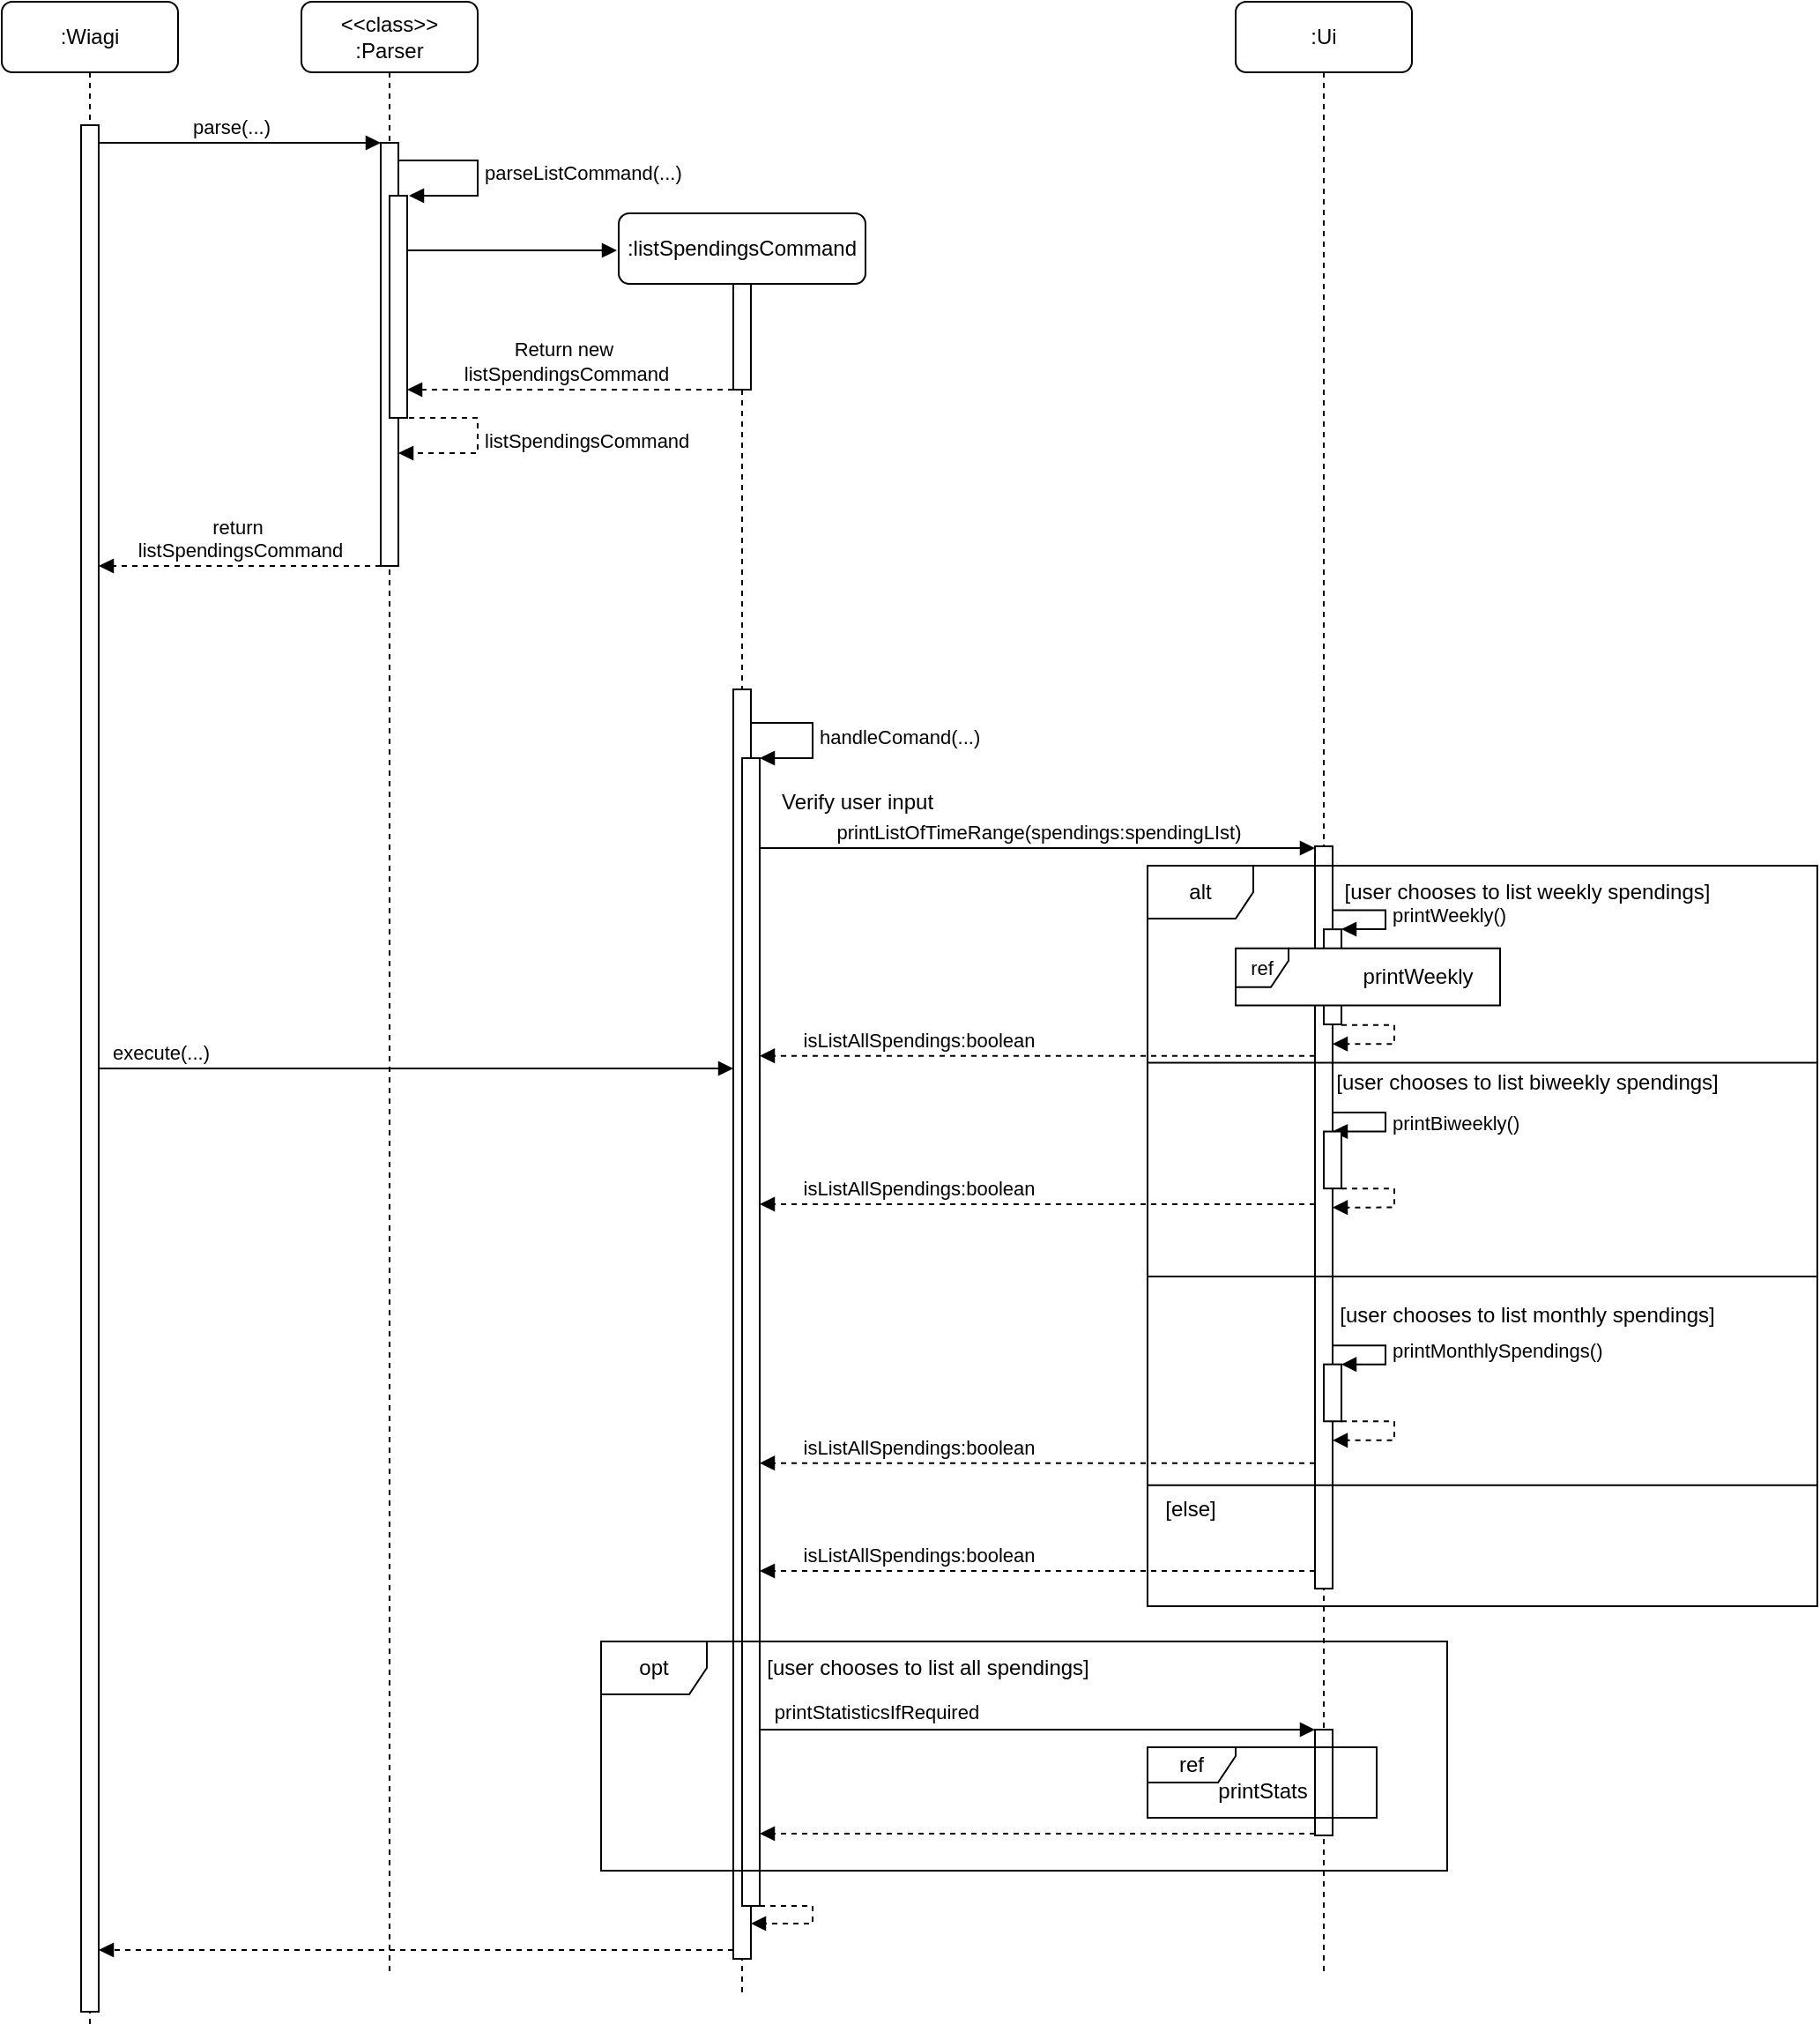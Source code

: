 <mxfile version="24.7.17">
  <diagram name="Page-1" id="2YBvvXClWsGukQMizWep">
    <mxGraphModel dx="794" dy="607" grid="1" gridSize="10" guides="1" tooltips="1" connect="1" arrows="1" fold="1" page="1" pageScale="1" pageWidth="1100" pageHeight="1200" math="0" shadow="0">
      <root>
        <mxCell id="0" />
        <mxCell id="1" parent="0" />
        <mxCell id="aM9ryv3xv72pqoxQDRHE-1" value=":Wiagi" style="shape=umlLifeline;perimeter=lifelinePerimeter;whiteSpace=wrap;html=1;container=0;dropTarget=0;collapsible=0;recursiveResize=0;outlineConnect=0;portConstraint=eastwest;newEdgeStyle={&quot;edgeStyle&quot;:&quot;elbowEdgeStyle&quot;,&quot;elbow&quot;:&quot;vertical&quot;,&quot;curved&quot;:0,&quot;rounded&quot;:0};rounded=1;" parent="1" vertex="1">
          <mxGeometry x="40" y="40" width="100" height="1150" as="geometry" />
        </mxCell>
        <mxCell id="aM9ryv3xv72pqoxQDRHE-2" value="" style="html=1;points=[];perimeter=orthogonalPerimeter;outlineConnect=0;targetShapes=umlLifeline;portConstraint=eastwest;newEdgeStyle={&quot;edgeStyle&quot;:&quot;elbowEdgeStyle&quot;,&quot;elbow&quot;:&quot;vertical&quot;,&quot;curved&quot;:0,&quot;rounded&quot;:0};" parent="aM9ryv3xv72pqoxQDRHE-1" vertex="1">
          <mxGeometry x="45" y="70" width="10" height="1070" as="geometry" />
        </mxCell>
        <mxCell id="aM9ryv3xv72pqoxQDRHE-7" value="parse(...)" style="html=1;verticalAlign=bottom;endArrow=block;edgeStyle=elbowEdgeStyle;elbow=vertical;curved=0;rounded=0;" parent="1" target="1ialCVmugB1Czv88WBpj-15" edge="1">
          <mxGeometry x="0.346" relative="1" as="geometry">
            <mxPoint x="195" y="120" as="sourcePoint" />
            <Array as="points">
              <mxPoint x="95" y="120" />
            </Array>
            <mxPoint x="425" y="120" as="targetPoint" />
            <mxPoint as="offset" />
          </mxGeometry>
        </mxCell>
        <mxCell id="aM9ryv3xv72pqoxQDRHE-8" value="return&amp;nbsp;&lt;div&gt;listSpendingsCommand&lt;/div&gt;" style="html=1;verticalAlign=bottom;endArrow=block;dashed=1;edgeStyle=elbowEdgeStyle;elbow=vertical;curved=0;rounded=0;endFill=1;" parent="1" edge="1">
          <mxGeometry relative="1" as="geometry">
            <mxPoint x="95" y="360" as="targetPoint" />
            <Array as="points">
              <mxPoint x="195" y="360" />
            </Array>
            <mxPoint x="255" y="360" as="sourcePoint" />
          </mxGeometry>
        </mxCell>
        <mxCell id="1ialCVmugB1Czv88WBpj-14" value="&amp;lt;&amp;lt;class&amp;gt;&amp;gt;&lt;br&gt;:Parser" style="shape=umlLifeline;rounded=1;perimeter=lifelinePerimeter;whiteSpace=wrap;html=1;container=0;dropTarget=0;collapsible=0;recursiveResize=0;outlineConnect=0;portConstraint=eastwest;newEdgeStyle={&quot;edgeStyle&quot;:&quot;elbowEdgeStyle&quot;,&quot;elbow&quot;:&quot;vertical&quot;,&quot;curved&quot;:0,&quot;rounded&quot;:0};" parent="1" vertex="1">
          <mxGeometry x="210" y="40" width="100" height="1120" as="geometry" />
        </mxCell>
        <mxCell id="1ialCVmugB1Czv88WBpj-15" value="" style="html=1;points=[];perimeter=orthogonalPerimeter;outlineConnect=0;targetShapes=umlLifeline;portConstraint=eastwest;newEdgeStyle={&quot;edgeStyle&quot;:&quot;elbowEdgeStyle&quot;,&quot;elbow&quot;:&quot;vertical&quot;,&quot;curved&quot;:0,&quot;rounded&quot;:0};" parent="1ialCVmugB1Czv88WBpj-14" vertex="1">
          <mxGeometry x="45" y="80" width="10" height="240" as="geometry" />
        </mxCell>
        <mxCell id="VLh5bKRLz8x9KIW3gmQL-4" value="" style="html=1;verticalAlign=bottom;endArrow=block;edgeStyle=elbowEdgeStyle;elbow=vertical;curved=0;rounded=0;" parent="1" edge="1">
          <mxGeometry x="0.346" relative="1" as="geometry">
            <mxPoint x="195" y="220" as="sourcePoint" />
            <Array as="points" />
            <mxPoint x="195" y="220" as="targetPoint" />
            <mxPoint as="offset" />
          </mxGeometry>
        </mxCell>
        <mxCell id="ckLyhrDvlLfpHV3zjBn--1" value="" style="html=1;points=[[0,0,0,0,5],[0,1,0,0,-5],[1,0,0,0,5],[1,1,0,0,-5]];perimeter=orthogonalPerimeter;outlineConnect=0;targetShapes=umlLifeline;portConstraint=eastwest;newEdgeStyle={&quot;curved&quot;:0,&quot;rounded&quot;:0};" parent="1" vertex="1">
          <mxGeometry x="260" y="150" width="10" height="126" as="geometry" />
        </mxCell>
        <mxCell id="ckLyhrDvlLfpHV3zjBn--2" value="parseListCommand(...)" style="html=1;align=left;spacingLeft=2;endArrow=block;rounded=0;edgeStyle=orthogonalEdgeStyle;curved=0;rounded=0;" parent="1" edge="1">
          <mxGeometry relative="1" as="geometry">
            <mxPoint x="265" y="130" as="sourcePoint" />
            <Array as="points">
              <mxPoint x="310" y="130" />
              <mxPoint x="310" y="150" />
            </Array>
            <mxPoint x="271" y="150" as="targetPoint" />
          </mxGeometry>
        </mxCell>
        <mxCell id="ckLyhrDvlLfpHV3zjBn--3" value="listSpendingsCommand" style="html=1;align=left;spacingLeft=2;endArrow=block;rounded=0;edgeStyle=orthogonalEdgeStyle;curved=0;rounded=0;dashed=1;" parent="1" edge="1">
          <mxGeometry relative="1" as="geometry">
            <mxPoint x="271" y="276" as="sourcePoint" />
            <Array as="points">
              <mxPoint x="310" y="276" />
              <mxPoint x="310" y="296" />
            </Array>
            <mxPoint x="265" y="296" as="targetPoint" />
          </mxGeometry>
        </mxCell>
        <mxCell id="ckLyhrDvlLfpHV3zjBn--4" value=":listSpendingsCommand" style="shape=umlLifeline;perimeter=lifelinePerimeter;whiteSpace=wrap;html=1;container=1;dropTarget=0;collapsible=0;recursiveResize=0;outlineConnect=0;portConstraint=eastwest;newEdgeStyle={&quot;curved&quot;:0,&quot;rounded&quot;:0};rounded=1;" parent="1" vertex="1">
          <mxGeometry x="390" y="160" width="140" height="1010" as="geometry" />
        </mxCell>
        <mxCell id="ckLyhrDvlLfpHV3zjBn--5" value="" style="html=1;points=[[0,0,0,0,5],[0,1,0,0,-5],[1,0,0,0,5],[1,1,0,0,-5]];perimeter=orthogonalPerimeter;outlineConnect=0;targetShapes=umlLifeline;portConstraint=eastwest;newEdgeStyle={&quot;curved&quot;:0,&quot;rounded&quot;:0};" parent="ckLyhrDvlLfpHV3zjBn--4" vertex="1">
          <mxGeometry x="65" y="40" width="10" height="60" as="geometry" />
        </mxCell>
        <mxCell id="ckLyhrDvlLfpHV3zjBn--13" value="" style="html=1;points=[[0,0,0,0,5],[0,1,0,0,-5],[1,0,0,0,5],[1,1,0,0,-5]];perimeter=orthogonalPerimeter;outlineConnect=0;targetShapes=umlLifeline;portConstraint=eastwest;newEdgeStyle={&quot;curved&quot;:0,&quot;rounded&quot;:0};" parent="ckLyhrDvlLfpHV3zjBn--4" vertex="1">
          <mxGeometry x="65" y="270" width="10" height="720" as="geometry" />
        </mxCell>
        <mxCell id="ckLyhrDvlLfpHV3zjBn--8" value="" style="html=1;verticalAlign=bottom;endArrow=block;curved=0;rounded=0;" parent="1" edge="1">
          <mxGeometry width="80" relative="1" as="geometry">
            <mxPoint x="270" y="181" as="sourcePoint" />
            <mxPoint x="389" y="181" as="targetPoint" />
          </mxGeometry>
        </mxCell>
        <mxCell id="ckLyhrDvlLfpHV3zjBn--9" value="" style="html=1;verticalAlign=bottom;endArrow=block;curved=0;rounded=0;dashed=1;" parent="1" edge="1">
          <mxGeometry width="80" relative="1" as="geometry">
            <mxPoint x="455" y="260" as="sourcePoint" />
            <mxPoint x="270" y="260" as="targetPoint" />
          </mxGeometry>
        </mxCell>
        <mxCell id="ckLyhrDvlLfpHV3zjBn--10" value="Return new&amp;nbsp;&lt;div&gt;listSpendingsCommand&lt;/div&gt;" style="edgeLabel;html=1;align=center;verticalAlign=middle;resizable=0;points=[];" parent="ckLyhrDvlLfpHV3zjBn--9" vertex="1" connectable="0">
          <mxGeometry x="0.517" y="-2" relative="1" as="geometry">
            <mxPoint x="45" y="-14" as="offset" />
          </mxGeometry>
        </mxCell>
        <mxCell id="ckLyhrDvlLfpHV3zjBn--12" value="execute(...)" style="html=1;verticalAlign=bottom;endArrow=block;curved=0;rounded=0;" parent="1" source="aM9ryv3xv72pqoxQDRHE-2" target="ckLyhrDvlLfpHV3zjBn--13" edge="1">
          <mxGeometry x="-0.808" width="80" relative="1" as="geometry">
            <mxPoint x="100" y="410" as="sourcePoint" />
            <mxPoint x="440" y="430" as="targetPoint" />
            <mxPoint as="offset" />
          </mxGeometry>
        </mxCell>
        <mxCell id="ckLyhrDvlLfpHV3zjBn--14" value="" style="html=1;points=[[0,0,0,0,5],[0,1,0,0,-5],[1,0,0,0,5],[1,1,0,0,-5]];perimeter=orthogonalPerimeter;outlineConnect=0;targetShapes=umlLifeline;portConstraint=eastwest;newEdgeStyle={&quot;curved&quot;:0,&quot;rounded&quot;:0};" parent="1" vertex="1">
          <mxGeometry x="460" y="469" width="10" height="651" as="geometry" />
        </mxCell>
        <mxCell id="ckLyhrDvlLfpHV3zjBn--15" value="handleComand(...)" style="html=1;align=left;spacingLeft=2;endArrow=block;rounded=0;edgeStyle=orthogonalEdgeStyle;curved=0;rounded=0;" parent="1" source="ckLyhrDvlLfpHV3zjBn--13" target="ckLyhrDvlLfpHV3zjBn--14" edge="1">
          <mxGeometry relative="1" as="geometry">
            <mxPoint x="470" y="448.98" as="sourcePoint" />
            <Array as="points">
              <mxPoint x="500" y="449" />
              <mxPoint x="500" y="469" />
            </Array>
            <mxPoint x="476" y="468.98" as="targetPoint" />
          </mxGeometry>
        </mxCell>
        <mxCell id="ckLyhrDvlLfpHV3zjBn--16" value="" style="html=1;align=left;spacingLeft=2;endArrow=block;rounded=0;edgeStyle=orthogonalEdgeStyle;curved=0;rounded=0;dashed=1;" parent="1" edge="1">
          <mxGeometry relative="1" as="geometry">
            <mxPoint x="470" y="1120" as="sourcePoint" />
            <Array as="points">
              <mxPoint x="500" y="1120" />
              <mxPoint x="500" y="1130" />
            </Array>
            <mxPoint x="465" y="1130" as="targetPoint" />
          </mxGeometry>
        </mxCell>
        <mxCell id="ckLyhrDvlLfpHV3zjBn--17" value="Verify user input" style="text;html=1;align=center;verticalAlign=middle;resizable=0;points=[];autosize=1;strokeColor=none;fillColor=none;" parent="1" vertex="1">
          <mxGeometry x="470" y="479" width="110" height="30" as="geometry" />
        </mxCell>
        <mxCell id="ckLyhrDvlLfpHV3zjBn--18" value=":Ui" style="shape=umlLifeline;rounded=1;perimeter=lifelinePerimeter;whiteSpace=wrap;html=1;container=0;dropTarget=0;collapsible=0;recursiveResize=0;outlineConnect=0;portConstraint=eastwest;newEdgeStyle={&quot;edgeStyle&quot;:&quot;elbowEdgeStyle&quot;,&quot;elbow&quot;:&quot;vertical&quot;,&quot;curved&quot;:0,&quot;rounded&quot;:0};" parent="1" vertex="1">
          <mxGeometry x="740" y="40" width="100" height="1120" as="geometry" />
        </mxCell>
        <mxCell id="ckLyhrDvlLfpHV3zjBn--19" value="" style="html=1;points=[[0,0,0,0,5],[0,1,0,0,-5],[1,0,0,0,5],[1,1,0,0,-5]];perimeter=orthogonalPerimeter;outlineConnect=0;targetShapes=umlLifeline;portConstraint=eastwest;newEdgeStyle={&quot;curved&quot;:0,&quot;rounded&quot;:0};" parent="ckLyhrDvlLfpHV3zjBn--18" vertex="1">
          <mxGeometry x="45" y="479" width="10" height="421" as="geometry" />
        </mxCell>
        <mxCell id="ckLyhrDvlLfpHV3zjBn--71" value="" style="html=1;points=[[0,0,0,0,5],[0,1,0,0,-5],[1,0,0,0,5],[1,1,0,0,-5]];perimeter=orthogonalPerimeter;outlineConnect=0;targetShapes=umlLifeline;portConstraint=eastwest;newEdgeStyle={&quot;curved&quot;:0,&quot;rounded&quot;:0};" parent="ckLyhrDvlLfpHV3zjBn--18" vertex="1">
          <mxGeometry x="45" y="980" width="10" height="60" as="geometry" />
        </mxCell>
        <mxCell id="ckLyhrDvlLfpHV3zjBn--20" value="printListOfTimeRange(spendings:spendingLIst)" style="html=1;verticalAlign=bottom;endArrow=block;curved=0;rounded=0;" parent="1" target="ckLyhrDvlLfpHV3zjBn--19" edge="1">
          <mxGeometry width="80" relative="1" as="geometry">
            <mxPoint x="470" y="520" as="sourcePoint" />
            <mxPoint x="550" y="520" as="targetPoint" />
          </mxGeometry>
        </mxCell>
        <mxCell id="ckLyhrDvlLfpHV3zjBn--28" value="" style="group;fillColor=none;strokeColor=default;" parent="1" vertex="1" connectable="0">
          <mxGeometry x="690" y="530" width="380" height="420" as="geometry" />
        </mxCell>
        <mxCell id="ckLyhrDvlLfpHV3zjBn--23" value="alt" style="shape=umlFrame;whiteSpace=wrap;html=1;pointerEvents=0;" parent="ckLyhrDvlLfpHV3zjBn--28" vertex="1">
          <mxGeometry width="380" height="420" as="geometry" />
        </mxCell>
        <mxCell id="ckLyhrDvlLfpHV3zjBn--25" value="" style="line;strokeWidth=1;fillColor=none;align=left;verticalAlign=middle;spacingTop=-1;spacingLeft=3;spacingRight=3;rotatable=0;labelPosition=right;points=[];portConstraint=eastwest;strokeColor=inherit;" parent="ckLyhrDvlLfpHV3zjBn--28" vertex="1">
          <mxGeometry y="105" width="380" height="13.602" as="geometry" />
        </mxCell>
        <mxCell id="ckLyhrDvlLfpHV3zjBn--24" value="[user chooses to list weekly spendings]" style="text;html=1;align=center;verticalAlign=middle;resizable=0;points=[];autosize=1;strokeColor=none;fillColor=none;" parent="ckLyhrDvlLfpHV3zjBn--28" vertex="1">
          <mxGeometry x="100" width="230" height="30" as="geometry" />
        </mxCell>
        <mxCell id="ckLyhrDvlLfpHV3zjBn--29" value="" style="html=1;points=[[0,0,0,0,5],[0,1,0,0,-5],[1,0,0,0,5],[1,1,0,0,-5]];perimeter=orthogonalPerimeter;outlineConnect=0;targetShapes=umlLifeline;portConstraint=eastwest;newEdgeStyle={&quot;curved&quot;:0,&quot;rounded&quot;:0};" parent="ckLyhrDvlLfpHV3zjBn--28" vertex="1">
          <mxGeometry x="100" y="36.08" width="10" height="53.92" as="geometry" />
        </mxCell>
        <mxCell id="ckLyhrDvlLfpHV3zjBn--30" value="printWeekly()" style="html=1;align=left;spacingLeft=2;endArrow=block;rounded=0;edgeStyle=orthogonalEdgeStyle;curved=0;rounded=0;" parent="ckLyhrDvlLfpHV3zjBn--28" edge="1">
          <mxGeometry relative="1" as="geometry">
            <mxPoint x="105" y="25.308" as="sourcePoint" />
            <Array as="points">
              <mxPoint x="135" y="25.308" />
              <mxPoint x="135" y="36.077" />
            </Array>
            <mxPoint x="110" y="36" as="targetPoint" />
          </mxGeometry>
        </mxCell>
        <mxCell id="ckLyhrDvlLfpHV3zjBn--31" value="" style="html=1;align=left;spacingLeft=2;endArrow=block;rounded=0;edgeStyle=orthogonalEdgeStyle;curved=0;rounded=0;dashed=1;" parent="ckLyhrDvlLfpHV3zjBn--28" edge="1">
          <mxGeometry x="-0.002" relative="1" as="geometry">
            <mxPoint x="110" y="90.385" as="sourcePoint" />
            <Array as="points">
              <mxPoint x="140" y="90.385" />
              <mxPoint x="140" y="101.154" />
            </Array>
            <mxPoint x="105.0" y="101.105" as="targetPoint" />
            <mxPoint as="offset" />
          </mxGeometry>
        </mxCell>
        <mxCell id="ckLyhrDvlLfpHV3zjBn--32" value="[user chooses to list biweekly spendings]" style="text;html=1;align=center;verticalAlign=middle;resizable=0;points=[];autosize=1;strokeColor=none;fillColor=none;" parent="ckLyhrDvlLfpHV3zjBn--28" vertex="1">
          <mxGeometry x="95" y="107.692" width="240" height="30" as="geometry" />
        </mxCell>
        <mxCell id="ckLyhrDvlLfpHV3zjBn--36" value="printBiweekly()" style="html=1;align=left;spacingLeft=2;endArrow=block;rounded=0;edgeStyle=orthogonalEdgeStyle;curved=0;rounded=0;" parent="ckLyhrDvlLfpHV3zjBn--28" target="ckLyhrDvlLfpHV3zjBn--37" edge="1">
          <mxGeometry relative="1" as="geometry">
            <mxPoint x="105" y="140" as="sourcePoint" />
            <Array as="points">
              <mxPoint x="135" y="140" />
              <mxPoint x="135" y="150.769" />
            </Array>
          </mxGeometry>
        </mxCell>
        <mxCell id="ckLyhrDvlLfpHV3zjBn--37" value="" style="html=1;points=[[0,0,0,0,5],[0,1,0,0,-5],[1,0,0,0,5],[1,1,0,0,-5]];perimeter=orthogonalPerimeter;outlineConnect=0;targetShapes=umlLifeline;portConstraint=eastwest;newEdgeStyle={&quot;curved&quot;:0,&quot;rounded&quot;:0};" parent="ckLyhrDvlLfpHV3zjBn--28" vertex="1">
          <mxGeometry x="100" y="150.769" width="10" height="32.308" as="geometry" />
        </mxCell>
        <mxCell id="ckLyhrDvlLfpHV3zjBn--38" value="" style="html=1;align=left;spacingLeft=2;endArrow=block;rounded=0;edgeStyle=orthogonalEdgeStyle;curved=0;rounded=0;dashed=1;" parent="ckLyhrDvlLfpHV3zjBn--28" edge="1">
          <mxGeometry x="-0.002" relative="1" as="geometry">
            <mxPoint x="110" y="183.077" as="sourcePoint" />
            <Array as="points">
              <mxPoint x="140" y="183.077" />
              <mxPoint x="140" y="193.846" />
            </Array>
            <mxPoint x="105" y="193.846" as="targetPoint" />
            <mxPoint as="offset" />
          </mxGeometry>
        </mxCell>
        <mxCell id="ckLyhrDvlLfpHV3zjBn--21" value="isListAllSpendings:boolean" style="html=1;verticalAlign=bottom;endArrow=block;curved=0;rounded=0;dashed=1;" parent="ckLyhrDvlLfpHV3zjBn--28" edge="1">
          <mxGeometry x="0.429" width="80" relative="1" as="geometry">
            <mxPoint x="95" y="107.846" as="sourcePoint" />
            <mxPoint x="-220" y="107.846" as="targetPoint" />
            <mxPoint as="offset" />
          </mxGeometry>
        </mxCell>
        <mxCell id="ckLyhrDvlLfpHV3zjBn--41" value="" style="line;strokeWidth=1;fillColor=none;align=left;verticalAlign=middle;spacingTop=-1;spacingLeft=3;spacingRight=3;rotatable=0;labelPosition=right;points=[];portConstraint=eastwest;strokeColor=inherit;" parent="ckLyhrDvlLfpHV3zjBn--28" vertex="1">
          <mxGeometry y="226.154" width="380" height="13.602" as="geometry" />
        </mxCell>
        <mxCell id="ckLyhrDvlLfpHV3zjBn--42" value="[user chooses to list monthly spendings]" style="text;html=1;align=center;verticalAlign=middle;resizable=0;points=[];autosize=1;strokeColor=none;fillColor=none;" parent="ckLyhrDvlLfpHV3zjBn--28" vertex="1">
          <mxGeometry x="95" y="239.755" width="240" height="30" as="geometry" />
        </mxCell>
        <mxCell id="ckLyhrDvlLfpHV3zjBn--43" value="printMonthlySpendings()" style="html=1;align=left;spacingLeft=2;endArrow=block;rounded=0;edgeStyle=orthogonalEdgeStyle;curved=0;rounded=0;" parent="ckLyhrDvlLfpHV3zjBn--28" target="ckLyhrDvlLfpHV3zjBn--44" edge="1">
          <mxGeometry relative="1" as="geometry">
            <mxPoint x="105" y="272.063" as="sourcePoint" />
            <Array as="points">
              <mxPoint x="135" y="272.063" />
              <mxPoint x="135" y="282.832" />
            </Array>
          </mxGeometry>
        </mxCell>
        <mxCell id="ckLyhrDvlLfpHV3zjBn--44" value="" style="html=1;points=[[0,0,0,0,5],[0,1,0,0,-5],[1,0,0,0,5],[1,1,0,0,-5]];perimeter=orthogonalPerimeter;outlineConnect=0;targetShapes=umlLifeline;portConstraint=eastwest;newEdgeStyle={&quot;curved&quot;:0,&quot;rounded&quot;:0};" parent="ckLyhrDvlLfpHV3zjBn--28" vertex="1">
          <mxGeometry x="100" y="282.832" width="10" height="32.308" as="geometry" />
        </mxCell>
        <mxCell id="ckLyhrDvlLfpHV3zjBn--45" value="" style="html=1;align=left;spacingLeft=2;endArrow=block;rounded=0;edgeStyle=orthogonalEdgeStyle;curved=0;rounded=0;dashed=1;" parent="ckLyhrDvlLfpHV3zjBn--28" edge="1">
          <mxGeometry x="-0.002" relative="1" as="geometry">
            <mxPoint x="110" y="315.14" as="sourcePoint" />
            <Array as="points">
              <mxPoint x="140" y="315.14" />
              <mxPoint x="140" y="325.909" />
            </Array>
            <mxPoint x="105" y="325.909" as="targetPoint" />
            <mxPoint as="offset" />
          </mxGeometry>
        </mxCell>
        <mxCell id="ckLyhrDvlLfpHV3zjBn--46" value="isListAllSpendings:boolean" style="html=1;verticalAlign=bottom;endArrow=block;curved=0;rounded=0;dashed=1;" parent="ckLyhrDvlLfpHV3zjBn--28" edge="1">
          <mxGeometry x="0.429" width="80" relative="1" as="geometry">
            <mxPoint x="95" y="338.832" as="sourcePoint" />
            <mxPoint x="-220" y="338.832" as="targetPoint" />
            <mxPoint as="offset" />
          </mxGeometry>
        </mxCell>
        <mxCell id="ckLyhrDvlLfpHV3zjBn--47" value="" style="line;strokeWidth=1;fillColor=none;align=left;verticalAlign=middle;spacingTop=-1;spacingLeft=3;spacingRight=3;rotatable=0;labelPosition=right;points=[];portConstraint=eastwest;strokeColor=inherit;" parent="ckLyhrDvlLfpHV3zjBn--28" vertex="1">
          <mxGeometry y="344.615" width="380" height="13.602" as="geometry" />
        </mxCell>
        <mxCell id="ckLyhrDvlLfpHV3zjBn--48" value="[else]" style="text;html=1;align=center;verticalAlign=middle;resizable=0;points=[];autosize=1;strokeColor=none;fillColor=none;" parent="ckLyhrDvlLfpHV3zjBn--28" vertex="1">
          <mxGeometry x="-1" y="350" width="50" height="30" as="geometry" />
        </mxCell>
        <mxCell id="ckLyhrDvlLfpHV3zjBn--70" value="isListAllSpendings:boolean" style="html=1;verticalAlign=bottom;endArrow=block;curved=0;rounded=0;dashed=1;" parent="ckLyhrDvlLfpHV3zjBn--28" edge="1">
          <mxGeometry x="0.429" width="80" relative="1" as="geometry">
            <mxPoint x="95" y="400" as="sourcePoint" />
            <mxPoint x="-220" y="400" as="targetPoint" />
            <mxPoint as="offset" />
          </mxGeometry>
        </mxCell>
        <mxCell id="ckLyhrDvlLfpHV3zjBn--81" value="&lt;font style=&quot;font-size: 11px;&quot;&gt;ref&lt;/font&gt;" style="shape=umlFrame;whiteSpace=wrap;html=1;pointerEvents=0;width=30;height=22;swimlaneFillColor=default;" parent="ckLyhrDvlLfpHV3zjBn--28" vertex="1">
          <mxGeometry x="50" y="46.89" width="150" height="32.31" as="geometry" />
        </mxCell>
        <mxCell id="ckLyhrDvlLfpHV3zjBn--39" value="isListAllSpendings:boolean" style="html=1;verticalAlign=bottom;endArrow=block;curved=0;rounded=0;dashed=1;" parent="1" edge="1">
          <mxGeometry x="0.429" width="80" relative="1" as="geometry">
            <mxPoint x="785" y="722" as="sourcePoint" />
            <mxPoint x="470" y="722" as="targetPoint" />
            <mxPoint as="offset" />
          </mxGeometry>
        </mxCell>
        <mxCell id="ckLyhrDvlLfpHV3zjBn--72" value="" style="html=1;verticalAlign=bottom;endArrow=block;curved=0;rounded=0;" parent="1" source="ckLyhrDvlLfpHV3zjBn--14" target="ckLyhrDvlLfpHV3zjBn--71" edge="1">
          <mxGeometry width="80" relative="1" as="geometry">
            <mxPoint x="485" y="950" as="sourcePoint" />
            <mxPoint x="730" y="950" as="targetPoint" />
          </mxGeometry>
        </mxCell>
        <mxCell id="ckLyhrDvlLfpHV3zjBn--76" value="printStatisticsIfRequired" style="edgeLabel;html=1;align=center;verticalAlign=middle;resizable=0;points=[];" parent="ckLyhrDvlLfpHV3zjBn--72" vertex="1" connectable="0">
          <mxGeometry x="0.603" y="1" relative="1" as="geometry">
            <mxPoint x="-187" y="-9" as="offset" />
          </mxGeometry>
        </mxCell>
        <mxCell id="ckLyhrDvlLfpHV3zjBn--74" value="opt" style="shape=umlFrame;whiteSpace=wrap;html=1;pointerEvents=0;" parent="1" vertex="1">
          <mxGeometry x="380" y="970" width="480" height="130" as="geometry" />
        </mxCell>
        <mxCell id="ckLyhrDvlLfpHV3zjBn--75" value="[user chooses to list all spendings]" style="text;html=1;align=center;verticalAlign=middle;resizable=0;points=[];autosize=1;strokeColor=none;fillColor=none;" parent="1" vertex="1">
          <mxGeometry x="460" y="970" width="210" height="30" as="geometry" />
        </mxCell>
        <mxCell id="ckLyhrDvlLfpHV3zjBn--77" value="" style="html=1;verticalAlign=bottom;endArrow=block;curved=0;rounded=0;dashed=1;" parent="1" edge="1">
          <mxGeometry width="80" relative="1" as="geometry">
            <mxPoint x="785" y="1079" as="sourcePoint" />
            <mxPoint x="470" y="1079" as="targetPoint" />
          </mxGeometry>
        </mxCell>
        <mxCell id="ckLyhrDvlLfpHV3zjBn--79" value="ref" style="shape=umlFrame;whiteSpace=wrap;html=1;pointerEvents=0;width=50;height=20;" parent="1" vertex="1">
          <mxGeometry x="690" y="1030" width="130" height="40" as="geometry" />
        </mxCell>
        <mxCell id="ckLyhrDvlLfpHV3zjBn--80" value="printStats" style="text;html=1;align=center;verticalAlign=middle;resizable=0;points=[];autosize=1;strokeColor=none;fillColor=none;" parent="1" vertex="1">
          <mxGeometry x="720" y="1040" width="70" height="30" as="geometry" />
        </mxCell>
        <mxCell id="ckLyhrDvlLfpHV3zjBn--82" value="printWeekly" style="text;html=1;align=center;verticalAlign=middle;resizable=0;points=[];autosize=1;strokeColor=none;fillColor=none;" parent="1" vertex="1">
          <mxGeometry x="798" y="578" width="90" height="30" as="geometry" />
        </mxCell>
        <mxCell id="ckLyhrDvlLfpHV3zjBn--83" value="" style="html=1;verticalAlign=bottom;endArrow=block;curved=0;rounded=0;exitX=0;exitY=1;exitDx=0;exitDy=-5;exitPerimeter=0;dashed=1;" parent="1" source="ckLyhrDvlLfpHV3zjBn--13" target="aM9ryv3xv72pqoxQDRHE-2" edge="1">
          <mxGeometry x="0.361" width="80" relative="1" as="geometry">
            <mxPoint x="432.5" y="1150" as="sourcePoint" />
            <mxPoint x="97.5" y="1150" as="targetPoint" />
            <mxPoint as="offset" />
          </mxGeometry>
        </mxCell>
      </root>
    </mxGraphModel>
  </diagram>
</mxfile>
